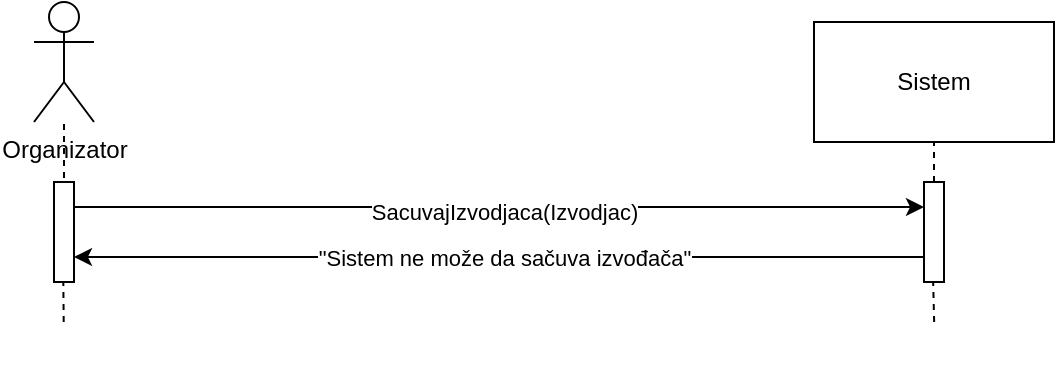 <mxfile version="15.2.5" type="device"><diagram id="R2lEEEUBdFMjLlhIrx00" name="Page-1"><mxGraphModel dx="1038" dy="489" grid="1" gridSize="10" guides="1" tooltips="1" connect="1" arrows="1" fold="1" page="1" pageScale="1" pageWidth="850" pageHeight="1100" math="0" shadow="0" extFonts="Permanent Marker^https://fonts.googleapis.com/css?family=Permanent+Marker"><root><mxCell id="0"/><mxCell id="1" parent="0"/><mxCell id="4mMdHS3xOJZLjyNnoELJ-272" value="" style="endArrow=none;dashed=1;html=1;" parent="1" source="4mMdHS3xOJZLjyNnoELJ-280" edge="1"><mxGeometry width="50" height="50" relative="1" as="geometry"><mxPoint x="510" y="930" as="sourcePoint"/><mxPoint x="510" y="920" as="targetPoint"/></mxGeometry></mxCell><mxCell id="4mMdHS3xOJZLjyNnoELJ-273" value="Organizator" style="shape=umlActor;verticalLabelPosition=bottom;verticalAlign=top;html=1;outlineConnect=0;" parent="1" vertex="1"><mxGeometry x="60" y="850" width="30" height="60" as="geometry"/></mxCell><mxCell id="4mMdHS3xOJZLjyNnoELJ-274" value="" style="endArrow=none;dashed=1;html=1;" parent="1" target="4mMdHS3xOJZLjyNnoELJ-273" edge="1"><mxGeometry width="50" height="50" relative="1" as="geometry"><mxPoint x="75" y="950" as="sourcePoint"/><mxPoint x="75" y="860" as="targetPoint"/></mxGeometry></mxCell><mxCell id="4mMdHS3xOJZLjyNnoELJ-275" style="edgeStyle=orthogonalEdgeStyle;rounded=0;orthogonalLoop=1;jettySize=auto;html=1;exitX=1;exitY=0.25;exitDx=0;exitDy=0;entryX=0;entryY=0.25;entryDx=0;entryDy=0;" parent="1" source="4mMdHS3xOJZLjyNnoELJ-277" target="4mMdHS3xOJZLjyNnoELJ-280" edge="1"><mxGeometry relative="1" as="geometry"/></mxCell><mxCell id="4mMdHS3xOJZLjyNnoELJ-276" value="SacuvajIzvodjaca(Izvodjac)" style="edgeLabel;html=1;align=center;verticalAlign=middle;resizable=0;points=[];" parent="4mMdHS3xOJZLjyNnoELJ-275" vertex="1" connectable="0"><mxGeometry x="-0.125" y="-1" relative="1" as="geometry"><mxPoint x="29" y="1" as="offset"/></mxGeometry></mxCell><mxCell id="4mMdHS3xOJZLjyNnoELJ-277" value="" style="rounded=0;whiteSpace=wrap;html=1;" parent="1" vertex="1"><mxGeometry x="70" y="940" width="10" height="50" as="geometry"/></mxCell><mxCell id="4mMdHS3xOJZLjyNnoELJ-278" style="edgeStyle=orthogonalEdgeStyle;rounded=0;orthogonalLoop=1;jettySize=auto;html=1;exitX=0;exitY=0.75;exitDx=0;exitDy=0;entryX=1;entryY=0.75;entryDx=0;entryDy=0;" parent="1" source="4mMdHS3xOJZLjyNnoELJ-280" target="4mMdHS3xOJZLjyNnoELJ-277" edge="1"><mxGeometry relative="1" as="geometry"/></mxCell><mxCell id="4mMdHS3xOJZLjyNnoELJ-279" value="&quot;Sistem ne može da sačuva&amp;nbsp;izvođača&quot;" style="edgeLabel;html=1;align=center;verticalAlign=middle;resizable=0;points=[];" parent="4mMdHS3xOJZLjyNnoELJ-278" vertex="1" connectable="0"><mxGeometry x="0.092" relative="1" as="geometry"><mxPoint x="22" as="offset"/></mxGeometry></mxCell><mxCell id="4mMdHS3xOJZLjyNnoELJ-280" value="" style="rounded=0;whiteSpace=wrap;html=1;" parent="1" vertex="1"><mxGeometry x="505" y="940" width="10" height="50" as="geometry"/></mxCell><mxCell id="4mMdHS3xOJZLjyNnoELJ-281" value="" style="endArrow=none;dashed=1;html=1;" parent="1" source="4mMdHS3xOJZLjyNnoELJ-284" edge="1"><mxGeometry width="50" height="50" relative="1" as="geometry"><mxPoint x="74.58" y="1010" as="sourcePoint"/><mxPoint x="74.66" y="990" as="targetPoint"/></mxGeometry></mxCell><mxCell id="4mMdHS3xOJZLjyNnoELJ-282" value="" style="endArrow=none;dashed=1;html=1;entryX=0.5;entryY=1;entryDx=0;entryDy=0;" parent="1" edge="1"><mxGeometry width="50" height="50" relative="1" as="geometry"><mxPoint x="510.08" y="1010" as="sourcePoint"/><mxPoint x="509.58" y="990" as="targetPoint"/></mxGeometry></mxCell><mxCell id="4mMdHS3xOJZLjyNnoELJ-283" value="Sistem" style="rounded=0;whiteSpace=wrap;html=1;" parent="1" vertex="1"><mxGeometry x="450" y="860" width="120" height="60" as="geometry"/></mxCell><mxCell id="4mMdHS3xOJZLjyNnoELJ-284" value="" style="shape=image;html=1;verticalAlign=top;verticalLabelPosition=bottom;labelBackgroundColor=#ffffff;imageAspect=0;aspect=fixed;image=https://cdn0.iconfinder.com/data/icons/solid-line-essential-ui-icon-set/512/essential_set_close-128.png" parent="1" vertex="1"><mxGeometry x="60" y="1010" width="30" height="30" as="geometry"/></mxCell></root></mxGraphModel></diagram></mxfile>